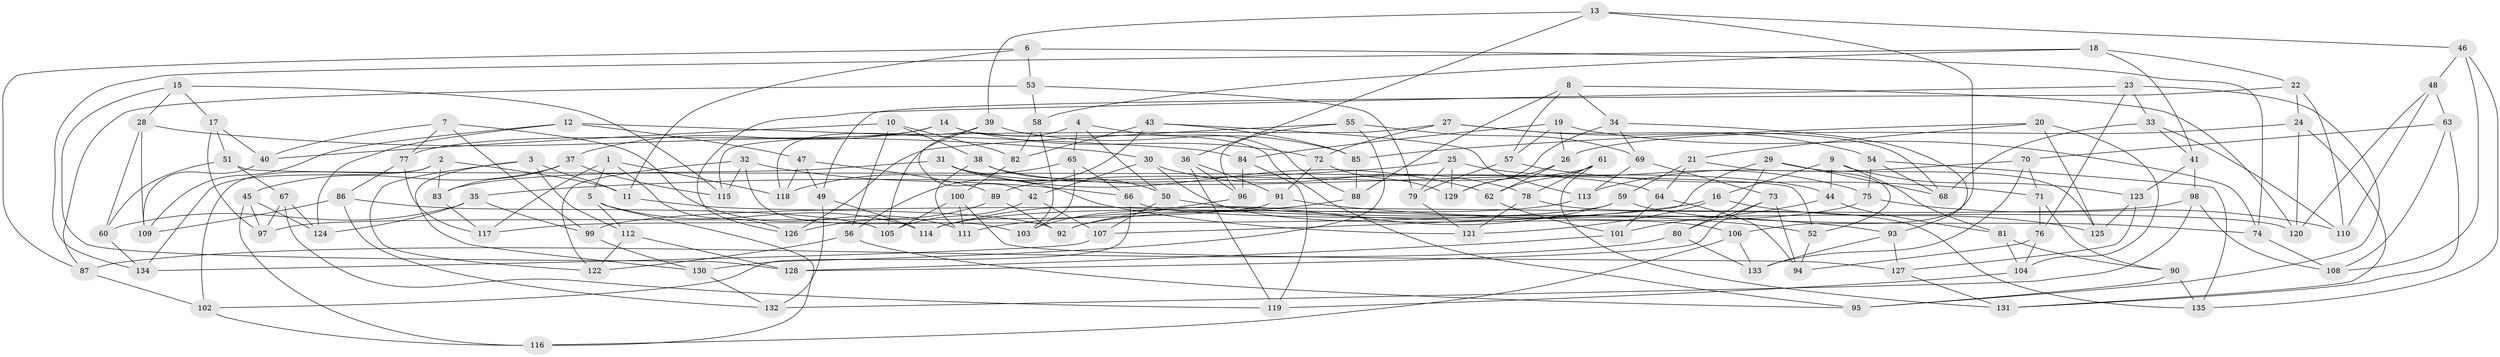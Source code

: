 // coarse degree distribution, {3: 0.15, 4: 0.2, 10: 0.075, 2: 0.025, 6: 0.125, 5: 0.175, 7: 0.125, 8: 0.075, 21: 0.025, 13: 0.025}
// Generated by graph-tools (version 1.1) at 2025/01/03/04/25 22:01:44]
// undirected, 135 vertices, 270 edges
graph export_dot {
graph [start="1"]
  node [color=gray90,style=filled];
  1;
  2;
  3;
  4;
  5;
  6;
  7;
  8;
  9;
  10;
  11;
  12;
  13;
  14;
  15;
  16;
  17;
  18;
  19;
  20;
  21;
  22;
  23;
  24;
  25;
  26;
  27;
  28;
  29;
  30;
  31;
  32;
  33;
  34;
  35;
  36;
  37;
  38;
  39;
  40;
  41;
  42;
  43;
  44;
  45;
  46;
  47;
  48;
  49;
  50;
  51;
  52;
  53;
  54;
  55;
  56;
  57;
  58;
  59;
  60;
  61;
  62;
  63;
  64;
  65;
  66;
  67;
  68;
  69;
  70;
  71;
  72;
  73;
  74;
  75;
  76;
  77;
  78;
  79;
  80;
  81;
  82;
  83;
  84;
  85;
  86;
  87;
  88;
  89;
  90;
  91;
  92;
  93;
  94;
  95;
  96;
  97;
  98;
  99;
  100;
  101;
  102;
  103;
  104;
  105;
  106;
  107;
  108;
  109;
  110;
  111;
  112;
  113;
  114;
  115;
  116;
  117;
  118;
  119;
  120;
  121;
  122;
  123;
  124;
  125;
  126;
  127;
  128;
  129;
  130;
  131;
  132;
  133;
  134;
  135;
  1 -- 5;
  1 -- 126;
  1 -- 118;
  1 -- 117;
  2 -- 11;
  2 -- 83;
  2 -- 134;
  2 -- 102;
  3 -- 11;
  3 -- 130;
  3 -- 112;
  3 -- 122;
  4 -- 105;
  4 -- 65;
  4 -- 88;
  4 -- 50;
  5 -- 114;
  5 -- 112;
  5 -- 116;
  6 -- 74;
  6 -- 11;
  6 -- 87;
  6 -- 53;
  7 -- 111;
  7 -- 77;
  7 -- 99;
  7 -- 40;
  8 -- 57;
  8 -- 88;
  8 -- 120;
  8 -- 34;
  9 -- 123;
  9 -- 16;
  9 -- 81;
  9 -- 44;
  10 -- 56;
  10 -- 40;
  10 -- 38;
  10 -- 82;
  11 -- 92;
  12 -- 109;
  12 -- 84;
  12 -- 124;
  12 -- 47;
  13 -- 106;
  13 -- 39;
  13 -- 36;
  13 -- 46;
  14 -- 77;
  14 -- 95;
  14 -- 37;
  14 -- 72;
  15 -- 128;
  15 -- 17;
  15 -- 28;
  15 -- 115;
  16 -- 121;
  16 -- 125;
  16 -- 111;
  17 -- 40;
  17 -- 97;
  17 -- 51;
  18 -- 41;
  18 -- 58;
  18 -- 22;
  18 -- 134;
  19 -- 84;
  19 -- 57;
  19 -- 26;
  19 -- 74;
  20 -- 21;
  20 -- 104;
  20 -- 85;
  20 -- 125;
  21 -- 64;
  21 -- 52;
  21 -- 59;
  22 -- 24;
  22 -- 110;
  22 -- 49;
  23 -- 95;
  23 -- 126;
  23 -- 76;
  23 -- 33;
  24 -- 26;
  24 -- 131;
  24 -- 120;
  25 -- 35;
  25 -- 75;
  25 -- 129;
  25 -- 79;
  26 -- 62;
  26 -- 129;
  27 -- 72;
  27 -- 68;
  27 -- 115;
  27 -- 54;
  28 -- 60;
  28 -- 30;
  28 -- 109;
  29 -- 125;
  29 -- 107;
  29 -- 80;
  29 -- 68;
  30 -- 106;
  30 -- 78;
  30 -- 42;
  31 -- 64;
  31 -- 83;
  31 -- 121;
  31 -- 62;
  32 -- 122;
  32 -- 115;
  32 -- 103;
  32 -- 66;
  33 -- 110;
  33 -- 68;
  33 -- 41;
  34 -- 93;
  34 -- 129;
  34 -- 69;
  35 -- 124;
  35 -- 99;
  35 -- 60;
  36 -- 91;
  36 -- 96;
  36 -- 119;
  37 -- 83;
  37 -- 115;
  37 -- 45;
  38 -- 50;
  38 -- 111;
  38 -- 44;
  39 -- 85;
  39 -- 118;
  39 -- 42;
  40 -- 109;
  41 -- 123;
  41 -- 98;
  42 -- 107;
  42 -- 105;
  43 -- 56;
  43 -- 82;
  43 -- 113;
  43 -- 85;
  44 -- 101;
  44 -- 81;
  45 -- 124;
  45 -- 116;
  45 -- 97;
  46 -- 108;
  46 -- 48;
  46 -- 135;
  47 -- 118;
  47 -- 49;
  47 -- 89;
  48 -- 63;
  48 -- 110;
  48 -- 120;
  49 -- 114;
  49 -- 132;
  50 -- 52;
  50 -- 107;
  51 -- 60;
  51 -- 52;
  51 -- 67;
  52 -- 94;
  53 -- 87;
  53 -- 79;
  53 -- 58;
  54 -- 68;
  54 -- 135;
  54 -- 75;
  55 -- 96;
  55 -- 126;
  55 -- 69;
  55 -- 130;
  56 -- 95;
  56 -- 122;
  57 -- 79;
  57 -- 71;
  58 -- 82;
  58 -- 103;
  59 -- 74;
  59 -- 92;
  59 -- 117;
  60 -- 134;
  61 -- 62;
  61 -- 131;
  61 -- 78;
  61 -- 89;
  62 -- 101;
  63 -- 70;
  63 -- 108;
  63 -- 131;
  64 -- 101;
  64 -- 94;
  65 -- 118;
  65 -- 66;
  65 -- 103;
  66 -- 120;
  66 -- 102;
  67 -- 119;
  67 -- 124;
  67 -- 97;
  69 -- 113;
  69 -- 73;
  70 -- 133;
  70 -- 71;
  70 -- 113;
  71 -- 90;
  71 -- 76;
  72 -- 129;
  72 -- 91;
  73 -- 94;
  73 -- 128;
  73 -- 80;
  74 -- 108;
  75 -- 110;
  75 -- 92;
  76 -- 104;
  76 -- 94;
  77 -- 117;
  77 -- 86;
  78 -- 135;
  78 -- 121;
  79 -- 121;
  80 -- 87;
  80 -- 133;
  81 -- 104;
  81 -- 90;
  82 -- 100;
  83 -- 117;
  84 -- 119;
  84 -- 96;
  85 -- 88;
  86 -- 109;
  86 -- 132;
  86 -- 105;
  87 -- 102;
  88 -- 114;
  89 -- 92;
  89 -- 126;
  90 -- 135;
  90 -- 95;
  91 -- 97;
  91 -- 93;
  93 -- 127;
  93 -- 133;
  96 -- 103;
  98 -- 99;
  98 -- 108;
  98 -- 132;
  99 -- 130;
  100 -- 111;
  100 -- 105;
  100 -- 127;
  101 -- 128;
  102 -- 116;
  104 -- 119;
  106 -- 116;
  106 -- 133;
  107 -- 134;
  112 -- 128;
  112 -- 122;
  113 -- 114;
  123 -- 125;
  123 -- 127;
  127 -- 131;
  130 -- 132;
}
